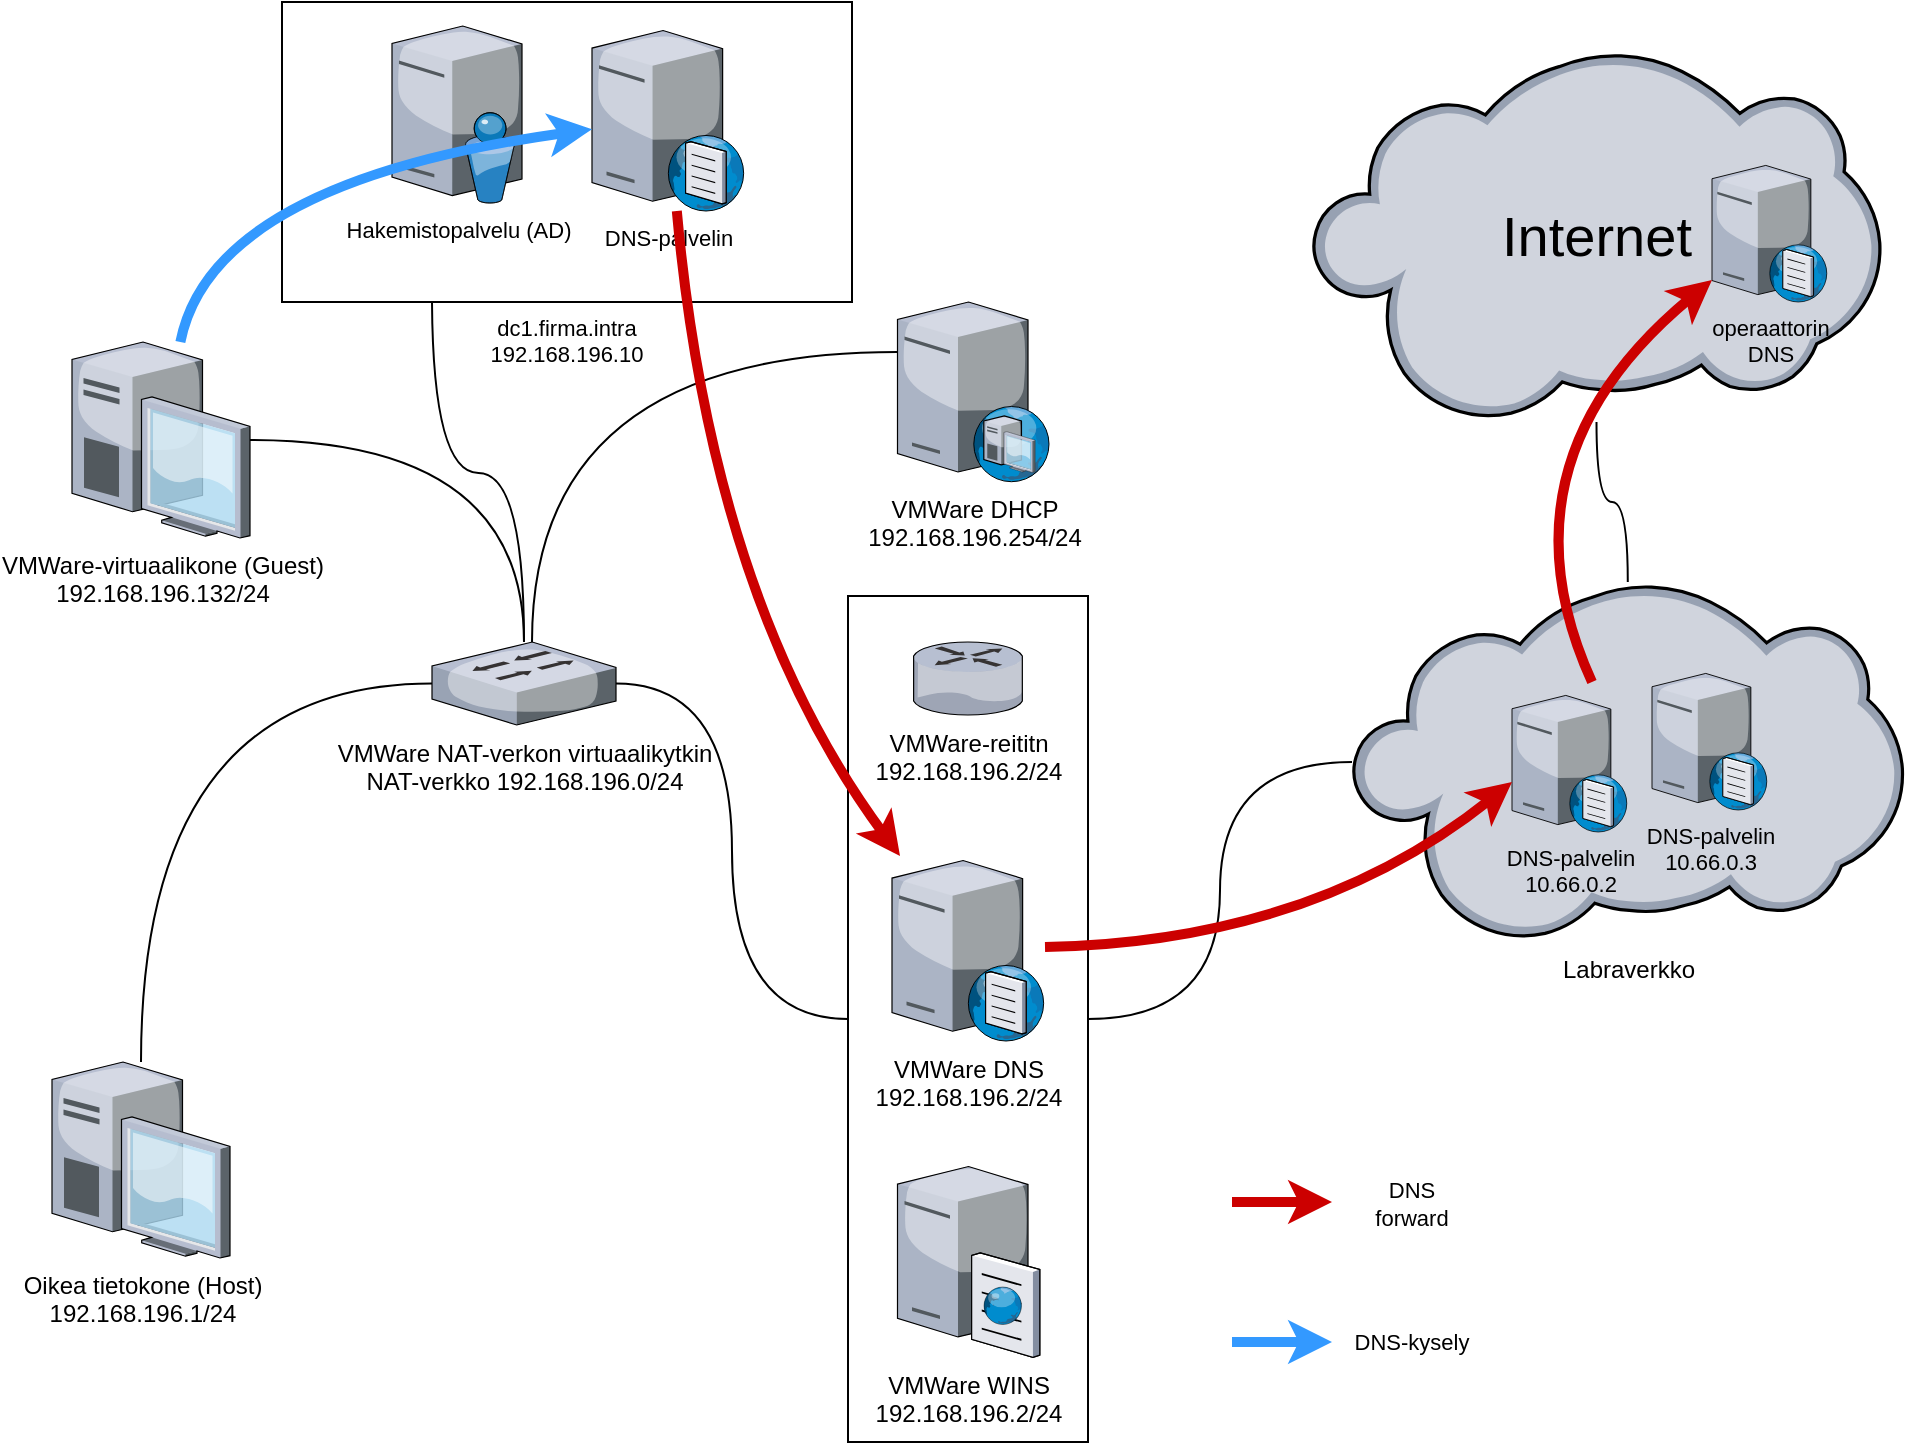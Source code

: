 <mxfile version="22.0.3" type="device" pages="2">
  <diagram name="Page-1" id="-QaAmpdyX0NyYf9UMQ29">
    <mxGraphModel dx="1354" dy="776" grid="1" gridSize="10" guides="1" tooltips="1" connect="1" arrows="1" fold="1" page="1" pageScale="1" pageWidth="1169" pageHeight="827" math="0" shadow="0">
      <root>
        <mxCell id="0" />
        <mxCell id="1" parent="0" />
        <mxCell id="fcWhYaBBNZZwSrxhjebi-4" style="edgeStyle=orthogonalEdgeStyle;shape=connector;orthogonalLoop=1;jettySize=auto;html=1;labelBackgroundColor=default;strokeColor=default;align=center;verticalAlign=middle;fontFamily=Helvetica;fontSize=11;fontColor=default;endArrow=none;endFill=0;curved=1;" edge="1" parent="1" target="d3MX-oymNmeBdfXD_DnC-1">
          <mxGeometry relative="1" as="geometry">
            <mxPoint x="400" y="160" as="sourcePoint" />
          </mxGeometry>
        </mxCell>
        <mxCell id="fcWhYaBBNZZwSrxhjebi-3" value="dc1.firma.intra&lt;br&gt;192.168.196.10" style="rounded=0;whiteSpace=wrap;html=1;fontFamily=Helvetica;fontSize=11;fontColor=default;labelPosition=center;verticalLabelPosition=bottom;align=center;verticalAlign=top;" vertex="1" parent="1">
          <mxGeometry x="325" y="10" width="285" height="150" as="geometry" />
        </mxCell>
        <mxCell id="d3MX-oymNmeBdfXD_DnC-12" style="edgeStyle=orthogonalEdgeStyle;shape=connector;curved=1;rounded=1;orthogonalLoop=1;jettySize=auto;html=1;labelBackgroundColor=default;strokeColor=default;align=center;verticalAlign=middle;fontFamily=Helvetica;fontSize=11;fontColor=default;endArrow=none;endFill=0;" edge="1" parent="1" source="d3MX-oymNmeBdfXD_DnC-8" target="d3MX-oymNmeBdfXD_DnC-1">
          <mxGeometry relative="1" as="geometry" />
        </mxCell>
        <mxCell id="d3MX-oymNmeBdfXD_DnC-13" style="edgeStyle=orthogonalEdgeStyle;shape=connector;curved=1;rounded=1;orthogonalLoop=1;jettySize=auto;html=1;labelBackgroundColor=default;strokeColor=default;align=center;verticalAlign=middle;fontFamily=Helvetica;fontSize=11;fontColor=default;endArrow=none;endFill=0;" edge="1" parent="1" source="d3MX-oymNmeBdfXD_DnC-8" target="d3MX-oymNmeBdfXD_DnC-3">
          <mxGeometry relative="1" as="geometry" />
        </mxCell>
        <mxCell id="d3MX-oymNmeBdfXD_DnC-8" value="" style="rounded=0;whiteSpace=wrap;html=1;" vertex="1" parent="1">
          <mxGeometry x="608" y="307" width="120" height="423" as="geometry" />
        </mxCell>
        <mxCell id="d3MX-oymNmeBdfXD_DnC-15" style="edgeStyle=orthogonalEdgeStyle;shape=connector;curved=1;rounded=1;orthogonalLoop=1;jettySize=auto;html=1;labelBackgroundColor=default;strokeColor=default;align=center;verticalAlign=middle;fontFamily=Helvetica;fontSize=11;fontColor=default;endArrow=none;endFill=0;" edge="1" parent="1" source="d3MX-oymNmeBdfXD_DnC-1" target="d3MX-oymNmeBdfXD_DnC-14">
          <mxGeometry relative="1" as="geometry" />
        </mxCell>
        <mxCell id="d3MX-oymNmeBdfXD_DnC-1" value="VMWare NAT-verkon virtuaalikytkin&lt;br&gt;NAT-verkko 192.168.196.0/24" style="verticalLabelPosition=bottom;sketch=0;aspect=fixed;html=1;verticalAlign=top;strokeColor=none;align=center;outlineConnect=0;shape=mxgraph.citrix.switch;" vertex="1" parent="1">
          <mxGeometry x="400" y="330" width="92" height="41.5" as="geometry" />
        </mxCell>
        <mxCell id="d3MX-oymNmeBdfXD_DnC-9" style="edgeStyle=orthogonalEdgeStyle;orthogonalLoop=1;jettySize=auto;html=1;curved=1;endArrow=none;endFill=0;" edge="1" parent="1" source="d3MX-oymNmeBdfXD_DnC-2" target="d3MX-oymNmeBdfXD_DnC-1">
          <mxGeometry relative="1" as="geometry" />
        </mxCell>
        <mxCell id="d3MX-oymNmeBdfXD_DnC-2" value="VMWare-virtuaalikone (Guest)&lt;br&gt;192.168.196.132/24" style="verticalLabelPosition=bottom;sketch=0;aspect=fixed;html=1;verticalAlign=top;strokeColor=none;align=center;outlineConnect=0;shape=mxgraph.citrix.desktop;" vertex="1" parent="1">
          <mxGeometry x="220" y="180" width="89" height="98" as="geometry" />
        </mxCell>
        <mxCell id="fcWhYaBBNZZwSrxhjebi-6" style="edgeStyle=orthogonalEdgeStyle;shape=connector;orthogonalLoop=1;jettySize=auto;html=1;labelBackgroundColor=default;strokeColor=default;align=center;verticalAlign=middle;fontFamily=Helvetica;fontSize=11;fontColor=default;endArrow=none;endFill=0;curved=1;" edge="1" parent="1" source="d3MX-oymNmeBdfXD_DnC-3" target="fcWhYaBBNZZwSrxhjebi-5">
          <mxGeometry relative="1" as="geometry" />
        </mxCell>
        <mxCell id="d3MX-oymNmeBdfXD_DnC-3" value="Labraverkko" style="verticalLabelPosition=bottom;sketch=0;aspect=fixed;html=1;verticalAlign=top;strokeColor=none;align=center;outlineConnect=0;shape=mxgraph.citrix.cloud;" vertex="1" parent="1">
          <mxGeometry x="860" y="300" width="275.81" height="180" as="geometry" />
        </mxCell>
        <mxCell id="d3MX-oymNmeBdfXD_DnC-4" value="VMWare-reititn&lt;br&gt;192.168.196.2/24" style="verticalLabelPosition=bottom;sketch=0;aspect=fixed;html=1;verticalAlign=top;strokeColor=none;align=center;outlineConnect=0;shape=mxgraph.citrix.router;" vertex="1" parent="1">
          <mxGeometry x="640.75" y="330" width="55" height="36.5" as="geometry" />
        </mxCell>
        <mxCell id="d3MX-oymNmeBdfXD_DnC-11" style="edgeStyle=orthogonalEdgeStyle;shape=connector;curved=1;rounded=1;orthogonalLoop=1;jettySize=auto;html=1;labelBackgroundColor=default;strokeColor=default;align=center;verticalAlign=middle;fontFamily=Helvetica;fontSize=11;fontColor=default;endArrow=none;endFill=0;" edge="1" parent="1" source="d3MX-oymNmeBdfXD_DnC-5" target="d3MX-oymNmeBdfXD_DnC-1">
          <mxGeometry relative="1" as="geometry">
            <Array as="points">
              <mxPoint x="450" y="185" />
            </Array>
          </mxGeometry>
        </mxCell>
        <mxCell id="d3MX-oymNmeBdfXD_DnC-5" value="VMWare DHCP&lt;br&gt;192.168.196.254/24" style="verticalLabelPosition=bottom;sketch=0;aspect=fixed;html=1;verticalAlign=top;strokeColor=none;align=center;outlineConnect=0;shape=mxgraph.citrix.dhcp_server;" vertex="1" parent="1">
          <mxGeometry x="632.75" y="160" width="76" height="90" as="geometry" />
        </mxCell>
        <mxCell id="d3MX-oymNmeBdfXD_DnC-6" value="VMWare DNS&lt;br&gt;192.168.196.2/24" style="verticalLabelPosition=bottom;sketch=0;aspect=fixed;html=1;verticalAlign=top;strokeColor=none;align=center;outlineConnect=0;shape=mxgraph.citrix.dns_server;" vertex="1" parent="1">
          <mxGeometry x="630" y="437" width="76.5" height="92.5" as="geometry" />
        </mxCell>
        <mxCell id="d3MX-oymNmeBdfXD_DnC-7" value="VMWare WINS&lt;br&gt;192.168.196.2/24" style="verticalLabelPosition=bottom;sketch=0;aspect=fixed;html=1;verticalAlign=top;strokeColor=none;align=center;outlineConnect=0;shape=mxgraph.citrix.cache_server;" vertex="1" parent="1">
          <mxGeometry x="632.75" y="590" width="71" height="97.5" as="geometry" />
        </mxCell>
        <mxCell id="d3MX-oymNmeBdfXD_DnC-14" value="Oikea tietokone (Host)&lt;br&gt;192.168.196.1/24" style="verticalLabelPosition=bottom;sketch=0;aspect=fixed;html=1;verticalAlign=top;strokeColor=none;align=center;outlineConnect=0;shape=mxgraph.citrix.desktop;" vertex="1" parent="1">
          <mxGeometry x="210" y="540" width="89" height="98" as="geometry" />
        </mxCell>
        <mxCell id="fcWhYaBBNZZwSrxhjebi-1" value="Hakemistopalvelu (AD)" style="verticalLabelPosition=bottom;sketch=0;aspect=fixed;html=1;verticalAlign=top;strokeColor=none;align=center;outlineConnect=0;shape=mxgraph.citrix.directory_server;fontFamily=Helvetica;fontSize=11;fontColor=default;" vertex="1" parent="1">
          <mxGeometry x="380" y="22" width="65" height="88.5" as="geometry" />
        </mxCell>
        <mxCell id="fcWhYaBBNZZwSrxhjebi-2" value="DNS-palvelin" style="verticalLabelPosition=bottom;sketch=0;aspect=fixed;html=1;verticalAlign=top;strokeColor=none;align=center;outlineConnect=0;shape=mxgraph.citrix.dns_server;fontFamily=Helvetica;fontSize=11;fontColor=default;" vertex="1" parent="1">
          <mxGeometry x="480" y="22" width="76.5" height="92.5" as="geometry" />
        </mxCell>
        <mxCell id="fcWhYaBBNZZwSrxhjebi-5" value="&lt;font style=&quot;font-size: 28px;&quot;&gt;Internet&lt;/font&gt;" style="verticalLabelPosition=middle;sketch=0;aspect=fixed;html=1;verticalAlign=middle;strokeColor=none;align=center;outlineConnect=0;shape=mxgraph.citrix.cloud;labelPosition=center;" vertex="1" parent="1">
          <mxGeometry x="840" y="34.32" width="284.52" height="185.68" as="geometry" />
        </mxCell>
        <mxCell id="fcWhYaBBNZZwSrxhjebi-7" value="DNS-palvelin&lt;br&gt;10.66.0.2" style="verticalLabelPosition=bottom;sketch=0;aspect=fixed;html=1;verticalAlign=top;strokeColor=none;align=center;outlineConnect=0;shape=mxgraph.citrix.dns_server;fontFamily=Helvetica;fontSize=11;fontColor=default;" vertex="1" parent="1">
          <mxGeometry x="940" y="355" width="57.89" height="70" as="geometry" />
        </mxCell>
        <mxCell id="fcWhYaBBNZZwSrxhjebi-8" value="DNS-palvelin&lt;br&gt;10.66.0.3" style="verticalLabelPosition=bottom;sketch=0;aspect=fixed;html=1;verticalAlign=top;strokeColor=none;align=center;outlineConnect=0;shape=mxgraph.citrix.dns_server;fontFamily=Helvetica;fontSize=11;fontColor=default;" vertex="1" parent="1">
          <mxGeometry x="1010" y="344" width="57.89" height="70" as="geometry" />
        </mxCell>
        <mxCell id="fcWhYaBBNZZwSrxhjebi-10" value="" style="endArrow=classic;html=1;rounded=1;labelBackgroundColor=default;strokeColor=#CC0000;align=center;verticalAlign=middle;fontFamily=Helvetica;fontSize=11;fontColor=default;shape=connector;curved=1;strokeWidth=5;" edge="1" parent="1" source="fcWhYaBBNZZwSrxhjebi-2" target="d3MX-oymNmeBdfXD_DnC-6">
          <mxGeometry width="50" height="50" relative="1" as="geometry">
            <mxPoint x="740" y="110" as="sourcePoint" />
            <mxPoint x="790" y="60" as="targetPoint" />
            <Array as="points">
              <mxPoint x="540" y="310" />
            </Array>
          </mxGeometry>
        </mxCell>
        <mxCell id="fcWhYaBBNZZwSrxhjebi-12" value="" style="endArrow=classic;html=1;rounded=1;labelBackgroundColor=default;strokeColor=#CC0000;align=center;verticalAlign=middle;fontFamily=Helvetica;fontSize=11;fontColor=default;shape=connector;curved=1;strokeWidth=5;" edge="1" parent="1" source="d3MX-oymNmeBdfXD_DnC-6">
          <mxGeometry width="50" height="50" relative="1" as="geometry">
            <mxPoint x="890" y="450" as="sourcePoint" />
            <mxPoint x="940" y="400" as="targetPoint" />
            <Array as="points">
              <mxPoint x="840" y="480" />
            </Array>
          </mxGeometry>
        </mxCell>
        <mxCell id="fcWhYaBBNZZwSrxhjebi-13" value="operaattorin&lt;br&gt;DNS" style="verticalLabelPosition=bottom;sketch=0;aspect=fixed;html=1;verticalAlign=top;strokeColor=none;align=center;outlineConnect=0;shape=mxgraph.citrix.dns_server;fontFamily=Helvetica;fontSize=11;fontColor=default;" vertex="1" parent="1">
          <mxGeometry x="1040" y="90" width="57.89" height="70" as="geometry" />
        </mxCell>
        <mxCell id="fcWhYaBBNZZwSrxhjebi-14" value="" style="endArrow=classic;html=1;rounded=1;labelBackgroundColor=default;strokeColor=#CC0000;align=center;verticalAlign=middle;fontFamily=Helvetica;fontSize=11;fontColor=default;shape=connector;curved=1;strokeWidth=5;" edge="1" parent="1" target="fcWhYaBBNZZwSrxhjebi-13">
          <mxGeometry width="50" height="50" relative="1" as="geometry">
            <mxPoint x="980" y="350" as="sourcePoint" />
            <mxPoint x="1030" y="300" as="targetPoint" />
            <Array as="points">
              <mxPoint x="930" y="240" />
            </Array>
          </mxGeometry>
        </mxCell>
        <mxCell id="fcWhYaBBNZZwSrxhjebi-15" value="" style="endArrow=classic;html=1;rounded=1;labelBackgroundColor=default;strokeColor=#CC0000;align=center;verticalAlign=middle;fontFamily=Helvetica;fontSize=11;fontColor=default;shape=connector;curved=1;strokeWidth=5;" edge="1" parent="1">
          <mxGeometry width="50" height="50" relative="1" as="geometry">
            <mxPoint x="800" y="610" as="sourcePoint" />
            <mxPoint x="850" y="610" as="targetPoint" />
          </mxGeometry>
        </mxCell>
        <mxCell id="fcWhYaBBNZZwSrxhjebi-16" value="DNS forward" style="text;html=1;strokeColor=none;fillColor=none;align=center;verticalAlign=middle;whiteSpace=wrap;rounded=0;fontSize=11;fontFamily=Helvetica;fontColor=default;" vertex="1" parent="1">
          <mxGeometry x="860" y="596" width="60" height="30" as="geometry" />
        </mxCell>
        <mxCell id="fcWhYaBBNZZwSrxhjebi-17" value="" style="endArrow=classic;html=1;rounded=1;labelBackgroundColor=default;strokeColor=#3399FF;align=center;verticalAlign=middle;fontFamily=Helvetica;fontSize=11;fontColor=default;shape=connector;curved=1;strokeWidth=5;" edge="1" parent="1" source="d3MX-oymNmeBdfXD_DnC-2" target="fcWhYaBBNZZwSrxhjebi-2">
          <mxGeometry width="50" height="50" relative="1" as="geometry">
            <mxPoint x="300" y="210" as="sourcePoint" />
            <mxPoint x="350" y="160" as="targetPoint" />
            <Array as="points">
              <mxPoint x="290" y="100" />
            </Array>
          </mxGeometry>
        </mxCell>
        <mxCell id="fcWhYaBBNZZwSrxhjebi-19" value="" style="endArrow=classic;html=1;rounded=1;labelBackgroundColor=default;strokeColor=#3399FF;align=center;verticalAlign=middle;fontFamily=Helvetica;fontSize=11;fontColor=default;shape=connector;curved=1;strokeWidth=5;" edge="1" parent="1">
          <mxGeometry width="50" height="50" relative="1" as="geometry">
            <mxPoint x="800" y="680" as="sourcePoint" />
            <mxPoint x="850" y="680" as="targetPoint" />
          </mxGeometry>
        </mxCell>
        <mxCell id="fcWhYaBBNZZwSrxhjebi-20" value="DNS-kysely" style="text;html=1;strokeColor=none;fillColor=none;align=center;verticalAlign=middle;whiteSpace=wrap;rounded=0;fontSize=11;fontFamily=Helvetica;fontColor=default;" vertex="1" parent="1">
          <mxGeometry x="860" y="664.5" width="60" height="30" as="geometry" />
        </mxCell>
      </root>
    </mxGraphModel>
  </diagram>
  <diagram id="lK5U7o4TgGh_yP6n5nPM" name="Page-2">
    <mxGraphModel dx="1083" dy="621" grid="1" gridSize="10" guides="1" tooltips="1" connect="1" arrows="1" fold="1" page="1" pageScale="1" pageWidth="1169" pageHeight="827" math="0" shadow="0">
      <root>
        <mxCell id="0" />
        <mxCell id="1" parent="0" />
        <mxCell id="zvAT4JsIg48ughsEzU4a-12" style="edgeStyle=orthogonalEdgeStyle;shape=connector;rounded=0;orthogonalLoop=1;jettySize=auto;html=1;entryX=0.5;entryY=0;entryDx=0;entryDy=0;labelBackgroundColor=default;strokeColor=default;align=center;verticalAlign=middle;fontFamily=Helvetica;fontSize=11;fontColor=default;endArrow=none;endFill=0;" edge="1" parent="1" source="zvAT4JsIg48ughsEzU4a-1" target="zvAT4JsIg48ughsEzU4a-2">
          <mxGeometry relative="1" as="geometry">
            <Array as="points">
              <mxPoint x="585" y="190" />
              <mxPoint x="220" y="190" />
            </Array>
          </mxGeometry>
        </mxCell>
        <mxCell id="zvAT4JsIg48ughsEzU4a-15" style="edgeStyle=orthogonalEdgeStyle;shape=connector;rounded=0;orthogonalLoop=1;jettySize=auto;html=1;entryX=0.5;entryY=0;entryDx=0;entryDy=0;labelBackgroundColor=default;strokeColor=default;align=center;verticalAlign=middle;fontFamily=Helvetica;fontSize=11;fontColor=default;endArrow=none;endFill=0;" edge="1" parent="1" source="zvAT4JsIg48ughsEzU4a-1" target="zvAT4JsIg48ughsEzU4a-3">
          <mxGeometry relative="1" as="geometry">
            <Array as="points">
              <mxPoint x="585" y="190" />
              <mxPoint x="380" y="190" />
            </Array>
          </mxGeometry>
        </mxCell>
        <mxCell id="zvAT4JsIg48ughsEzU4a-16" style="edgeStyle=orthogonalEdgeStyle;shape=connector;rounded=0;orthogonalLoop=1;jettySize=auto;html=1;labelBackgroundColor=default;strokeColor=default;align=center;verticalAlign=middle;fontFamily=Helvetica;fontSize=11;fontColor=default;endArrow=none;endFill=0;" edge="1" parent="1" source="zvAT4JsIg48ughsEzU4a-1" target="zvAT4JsIg48ughsEzU4a-5">
          <mxGeometry relative="1" as="geometry">
            <Array as="points">
              <mxPoint x="585" y="190" />
              <mxPoint x="800" y="190" />
            </Array>
          </mxGeometry>
        </mxCell>
        <mxCell id="zvAT4JsIg48ughsEzU4a-17" style="edgeStyle=orthogonalEdgeStyle;shape=connector;rounded=0;orthogonalLoop=1;jettySize=auto;html=1;labelBackgroundColor=default;strokeColor=default;align=center;verticalAlign=middle;fontFamily=Helvetica;fontSize=11;fontColor=default;endArrow=none;endFill=0;" edge="1" parent="1" source="zvAT4JsIg48ughsEzU4a-1" target="zvAT4JsIg48ughsEzU4a-6">
          <mxGeometry relative="1" as="geometry">
            <Array as="points">
              <mxPoint x="585" y="190" />
              <mxPoint x="950" y="190" />
            </Array>
          </mxGeometry>
        </mxCell>
        <mxCell id="zvAT4JsIg48ughsEzU4a-1" value=". (juuri)" style="rounded=1;whiteSpace=wrap;html=1;fontFamily=Helvetica;fontSize=11;fillColor=#ffcd28;gradientColor=#ffa500;strokeColor=#d79b00;glass=1;" vertex="1" parent="1">
          <mxGeometry x="525" y="110" width="120" height="60" as="geometry" />
        </mxCell>
        <mxCell id="zvAT4JsIg48ughsEzU4a-2" value=".com" style="rounded=1;whiteSpace=wrap;html=1;fontFamily=Helvetica;fontSize=11;fillColor=#ffcd28;gradientColor=#ffa500;strokeColor=#d79b00;glass=1;" vertex="1" parent="1">
          <mxGeometry x="160" y="210" width="120" height="60" as="geometry" />
        </mxCell>
        <mxCell id="zvAT4JsIg48ughsEzU4a-3" value=".edu" style="rounded=1;whiteSpace=wrap;html=1;fontFamily=Helvetica;fontSize=11;fillColor=#ffcd28;gradientColor=#ffa500;strokeColor=#d79b00;glass=1;" vertex="1" parent="1">
          <mxGeometry x="320" y="210" width="120" height="60" as="geometry" />
        </mxCell>
        <mxCell id="zvAT4JsIg48ughsEzU4a-4" value=".net" style="rounded=1;whiteSpace=wrap;html=1;fontFamily=Helvetica;fontSize=11;fillColor=#ffcd28;gradientColor=#ffa500;strokeColor=#d79b00;glass=1;" vertex="1" parent="1">
          <mxGeometry x="480" y="210" width="120" height="60" as="geometry" />
        </mxCell>
        <mxCell id="zvAT4JsIg48ughsEzU4a-18" style="edgeStyle=orthogonalEdgeStyle;shape=connector;rounded=0;orthogonalLoop=1;jettySize=auto;html=1;entryX=0.5;entryY=0;entryDx=0;entryDy=0;labelBackgroundColor=default;strokeColor=default;align=center;verticalAlign=middle;fontFamily=Helvetica;fontSize=11;fontColor=default;endArrow=none;endFill=0;" edge="1" parent="1" source="zvAT4JsIg48ughsEzU4a-5" target="zvAT4JsIg48ughsEzU4a-8">
          <mxGeometry relative="1" as="geometry">
            <Array as="points">
              <mxPoint x="800" y="300" />
              <mxPoint x="640" y="300" />
            </Array>
          </mxGeometry>
        </mxCell>
        <mxCell id="zvAT4JsIg48ughsEzU4a-19" style="edgeStyle=orthogonalEdgeStyle;shape=connector;rounded=0;orthogonalLoop=1;jettySize=auto;html=1;labelBackgroundColor=default;strokeColor=default;align=center;verticalAlign=middle;fontFamily=Helvetica;fontSize=11;fontColor=default;endArrow=none;endFill=0;" edge="1" parent="1" source="zvAT4JsIg48ughsEzU4a-5" target="zvAT4JsIg48ughsEzU4a-9">
          <mxGeometry relative="1" as="geometry" />
        </mxCell>
        <mxCell id="zvAT4JsIg48ughsEzU4a-20" style="edgeStyle=orthogonalEdgeStyle;shape=connector;rounded=0;orthogonalLoop=1;jettySize=auto;html=1;labelBackgroundColor=default;strokeColor=default;align=center;verticalAlign=middle;fontFamily=Helvetica;fontSize=11;fontColor=default;endArrow=none;endFill=0;" edge="1" parent="1" source="zvAT4JsIg48ughsEzU4a-5" target="zvAT4JsIg48ughsEzU4a-10">
          <mxGeometry relative="1" as="geometry">
            <Array as="points">
              <mxPoint x="800" y="300" />
              <mxPoint x="960" y="300" />
            </Array>
          </mxGeometry>
        </mxCell>
        <mxCell id="zvAT4JsIg48ughsEzU4a-5" value=".fi" style="rounded=1;whiteSpace=wrap;html=1;fontFamily=Helvetica;fontSize=11;fillColor=#ffcd28;gradientColor=#ffa500;strokeColor=#d79b00;glass=1;" vertex="1" parent="1">
          <mxGeometry x="740" y="210" width="120" height="60" as="geometry" />
        </mxCell>
        <mxCell id="zvAT4JsIg48ughsEzU4a-6" value=".se" style="rounded=1;whiteSpace=wrap;html=1;fontFamily=Helvetica;fontSize=11;fillColor=#ffcd28;gradientColor=#ffa500;strokeColor=#d79b00;glass=1;" vertex="1" parent="1">
          <mxGeometry x="890" y="210" width="120" height="60" as="geometry" />
        </mxCell>
        <mxCell id="zvAT4JsIg48ughsEzU4a-7" value="Verkkotyyppi" style="text;html=1;strokeColor=none;fillColor=none;align=center;verticalAlign=middle;whiteSpace=wrap;rounded=0;fontSize=11;fontFamily=Helvetica;fontColor=default;" vertex="1" parent="1">
          <mxGeometry x="40" y="225" width="60" height="30" as="geometry" />
        </mxCell>
        <mxCell id="zvAT4JsIg48ughsEzU4a-22" style="edgeStyle=orthogonalEdgeStyle;shape=connector;rounded=0;orthogonalLoop=1;jettySize=auto;html=1;entryX=0.5;entryY=0;entryDx=0;entryDy=0;labelBackgroundColor=default;strokeColor=default;align=center;verticalAlign=middle;fontFamily=Helvetica;fontSize=11;fontColor=default;endArrow=none;endFill=0;" edge="1" parent="1" source="zvAT4JsIg48ughsEzU4a-8" target="zvAT4JsIg48ughsEzU4a-21">
          <mxGeometry relative="1" as="geometry" />
        </mxCell>
        <mxCell id="zvAT4JsIg48ughsEzU4a-8" value=".raseko" style="rounded=1;whiteSpace=wrap;html=1;fontFamily=Helvetica;fontSize=11;fillColor=#ffcd28;gradientColor=#ffa500;strokeColor=#d79b00;glass=1;" vertex="1" parent="1">
          <mxGeometry x="580" y="320" width="120" height="60" as="geometry" />
        </mxCell>
        <mxCell id="zvAT4JsIg48ughsEzU4a-37" style="edgeStyle=orthogonalEdgeStyle;shape=connector;rounded=0;orthogonalLoop=1;jettySize=auto;html=1;exitX=0.5;exitY=1;exitDx=0;exitDy=0;labelBackgroundColor=default;strokeColor=default;align=center;verticalAlign=middle;fontFamily=Helvetica;fontSize=11;fontColor=default;endArrow=none;endFill=0;" edge="1" parent="1" source="zvAT4JsIg48ughsEzU4a-9" target="zvAT4JsIg48ughsEzU4a-36">
          <mxGeometry relative="1" as="geometry" />
        </mxCell>
        <mxCell id="zvAT4JsIg48ughsEzU4a-9" value=".iltalehti" style="rounded=1;whiteSpace=wrap;html=1;fontFamily=Helvetica;fontSize=11;fillColor=#ffcd28;gradientColor=#ffa500;strokeColor=#d79b00;glass=1;" vertex="1" parent="1">
          <mxGeometry x="740" y="320" width="120" height="60" as="geometry" />
        </mxCell>
        <mxCell id="zvAT4JsIg48ughsEzU4a-10" value=".yle" style="rounded=1;whiteSpace=wrap;html=1;fontFamily=Helvetica;fontSize=11;fillColor=#ffcd28;gradientColor=#ffa500;strokeColor=#d79b00;glass=1;" vertex="1" parent="1">
          <mxGeometry x="900" y="320" width="120" height="60" as="geometry" />
        </mxCell>
        <mxCell id="zvAT4JsIg48ughsEzU4a-11" value="Organisaatio" style="text;html=1;strokeColor=none;fillColor=none;align=center;verticalAlign=middle;whiteSpace=wrap;rounded=0;fontSize=11;fontFamily=Helvetica;fontColor=default;" vertex="1" parent="1">
          <mxGeometry x="40" y="335" width="60" height="30" as="geometry" />
        </mxCell>
        <mxCell id="zvAT4JsIg48ughsEzU4a-29" style="edgeStyle=orthogonalEdgeStyle;shape=connector;rounded=0;orthogonalLoop=1;jettySize=auto;html=1;labelBackgroundColor=default;strokeColor=default;align=center;verticalAlign=middle;fontFamily=Helvetica;fontSize=11;fontColor=default;endArrow=none;endFill=0;" edge="1" parent="1" source="zvAT4JsIg48ughsEzU4a-21" target="zvAT4JsIg48ughsEzU4a-26">
          <mxGeometry relative="1" as="geometry">
            <Array as="points">
              <mxPoint x="540" y="560" />
            </Array>
          </mxGeometry>
        </mxCell>
        <mxCell id="zvAT4JsIg48ughsEzU4a-21" value=".edu" style="rounded=1;whiteSpace=wrap;html=1;fontFamily=Helvetica;fontSize=11;fillColor=#ffcd28;gradientColor=#ffa500;strokeColor=#d79b00;glass=1;" vertex="1" parent="1">
          <mxGeometry x="480" y="440" width="120" height="60" as="geometry" />
        </mxCell>
        <mxCell id="zvAT4JsIg48ughsEzU4a-24" style="edgeStyle=orthogonalEdgeStyle;shape=connector;rounded=0;orthogonalLoop=1;jettySize=auto;html=1;entryX=0.5;entryY=1;entryDx=0;entryDy=0;labelBackgroundColor=default;strokeColor=default;align=center;verticalAlign=middle;fontFamily=Helvetica;fontSize=11;fontColor=default;endArrow=none;endFill=0;" edge="1" parent="1" source="zvAT4JsIg48ughsEzU4a-23" target="zvAT4JsIg48ughsEzU4a-8">
          <mxGeometry relative="1" as="geometry" />
        </mxCell>
        <mxCell id="zvAT4JsIg48ughsEzU4a-23" value="www" style="verticalLabelPosition=bottom;sketch=0;aspect=fixed;html=1;verticalAlign=top;strokeColor=none;align=center;outlineConnect=0;shape=mxgraph.citrix.web_server;fontFamily=Helvetica;fontSize=11;fontColor=default;" vertex="1" parent="1">
          <mxGeometry x="514.5" y="600" width="51" height="60" as="geometry" />
        </mxCell>
        <mxCell id="zvAT4JsIg48ughsEzU4a-26" value="ict-opinnot" style="verticalLabelPosition=bottom;sketch=0;aspect=fixed;html=1;verticalAlign=top;strokeColor=none;align=center;outlineConnect=0;shape=mxgraph.citrix.web_server;fontFamily=Helvetica;fontSize=11;fontColor=default;" vertex="1" parent="1">
          <mxGeometry x="389" y="530" width="51" height="60" as="geometry" />
        </mxCell>
        <mxCell id="zvAT4JsIg48ughsEzU4a-30" value="13 kpl identtisiä nimipalvelimia" style="text;html=1;strokeColor=none;fillColor=none;align=center;verticalAlign=middle;whiteSpace=wrap;rounded=0;fontSize=11;fontFamily=Helvetica;fontColor=default;" vertex="1" parent="1">
          <mxGeometry x="660" y="80" width="100" height="30" as="geometry" />
        </mxCell>
        <mxCell id="zvAT4JsIg48ughsEzU4a-31" value="Operaattoreiden&lt;br&gt;nimipalvelimia" style="text;html=1;strokeColor=none;fillColor=none;align=center;verticalAlign=middle;whiteSpace=wrap;rounded=0;fontSize=11;fontFamily=Helvetica;fontColor=default;" vertex="1" parent="1">
          <mxGeometry x="640" y="225" width="100" height="30" as="geometry" />
        </mxCell>
        <mxCell id="zvAT4JsIg48ughsEzU4a-32" value="Rasekon DNS" style="verticalLabelPosition=bottom;sketch=0;aspect=fixed;html=1;verticalAlign=top;strokeColor=none;align=center;outlineConnect=0;shape=mxgraph.citrix.dns_server;fontFamily=Helvetica;fontSize=11;fontColor=default;" vertex="1" parent="1">
          <mxGeometry x="475.38" y="320" width="49.62" height="60" as="geometry" />
        </mxCell>
        <mxCell id="zvAT4JsIg48ughsEzU4a-33" style="edgeStyle=orthogonalEdgeStyle;shape=connector;rounded=0;orthogonalLoop=1;jettySize=auto;html=1;labelBackgroundColor=default;strokeColor=default;align=center;verticalAlign=middle;fontFamily=Helvetica;fontSize=11;fontColor=default;endArrow=none;endFill=0;entryX=0;entryY=0.5;entryDx=0;entryDy=0;" edge="1" parent="1" source="zvAT4JsIg48ughsEzU4a-32" target="zvAT4JsIg48ughsEzU4a-8">
          <mxGeometry relative="1" as="geometry">
            <mxPoint x="570" y="350" as="targetPoint" />
          </mxGeometry>
        </mxCell>
        <mxCell id="zvAT4JsIg48ughsEzU4a-35" style="edgeStyle=orthogonalEdgeStyle;shape=connector;rounded=0;orthogonalLoop=1;jettySize=auto;html=1;labelBackgroundColor=default;strokeColor=default;align=center;verticalAlign=middle;fontFamily=Helvetica;fontSize=11;fontColor=default;endArrow=none;endFill=0;" edge="1" parent="1" source="zvAT4JsIg48ughsEzU4a-34">
          <mxGeometry relative="1" as="geometry">
            <mxPoint x="640" y="630" as="targetPoint" />
          </mxGeometry>
        </mxCell>
        <mxCell id="zvAT4JsIg48ughsEzU4a-34" value="Rasekon työasema" style="verticalLabelPosition=bottom;sketch=0;aspect=fixed;html=1;verticalAlign=top;strokeColor=none;align=center;outlineConnect=0;shape=mxgraph.citrix.desktop;fontFamily=Helvetica;fontSize=11;fontColor=default;" vertex="1" parent="1">
          <mxGeometry x="730" y="606" width="43.59" height="48" as="geometry" />
        </mxCell>
        <mxCell id="zvAT4JsIg48ughsEzU4a-36" value="www" style="verticalLabelPosition=bottom;sketch=0;aspect=fixed;html=1;verticalAlign=top;strokeColor=none;align=center;outlineConnect=0;shape=mxgraph.citrix.web_server;fontFamily=Helvetica;fontSize=11;fontColor=default;" vertex="1" parent="1">
          <mxGeometry x="839" y="430" width="51" height="60" as="geometry" />
        </mxCell>
      </root>
    </mxGraphModel>
  </diagram>
</mxfile>

